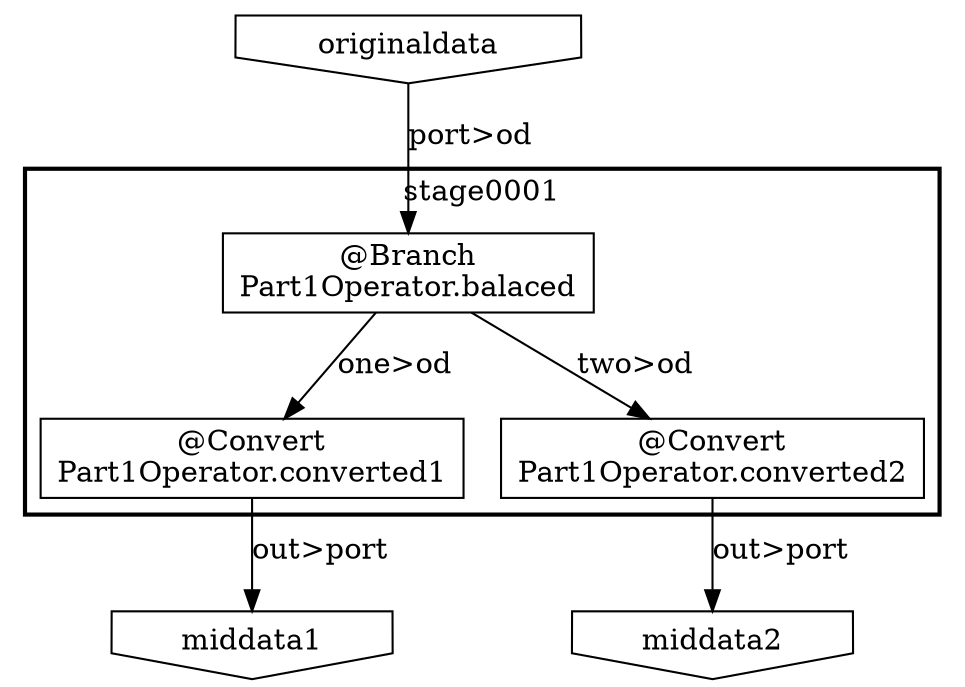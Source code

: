 digraph {
    subgraph "cluster_90f390f2-b47f-47df-9e44-1854e6c3f94e" {
        label = "stage0001";
        style = bold;
        "4bf64a48-568e-4680-b708-1e03510db12c" [shape=box, label="@Convert\nPart1Operator.converted1"];
        "34197ea9-c8b2-4fa9-873f-1f7840aaa900" [shape=box, label="@Branch\nPart1Operator.balaced"];
        "d8a7b2dc-cef8-4d64-a98a-e7c111c1fa4e" [shape=box, label="@Convert\nPart1Operator.converted2"];
    }
    "33eade4b-329e-4504-a441-ceb77046bf20" [shape=invhouse, label="originaldata"];
    "f4091172-885d-48f3-849f-d894354a9ff1" [shape=invhouse, label="middata1"];
    "87ab6a0e-9327-4fca-9f2a-22e794c86e9c" [shape=invhouse, label="middata2"];
    "33eade4b-329e-4504-a441-ceb77046bf20" -> "34197ea9-c8b2-4fa9-873f-1f7840aaa900" [label="port>od"];
    "d8a7b2dc-cef8-4d64-a98a-e7c111c1fa4e" -> "87ab6a0e-9327-4fca-9f2a-22e794c86e9c" [label="out>port"];
    "4bf64a48-568e-4680-b708-1e03510db12c" -> "f4091172-885d-48f3-849f-d894354a9ff1" [label="out>port"];
    "34197ea9-c8b2-4fa9-873f-1f7840aaa900" -> "4bf64a48-568e-4680-b708-1e03510db12c" [label="one>od"];
    "34197ea9-c8b2-4fa9-873f-1f7840aaa900" -> "d8a7b2dc-cef8-4d64-a98a-e7c111c1fa4e" [label="two>od"];
}
